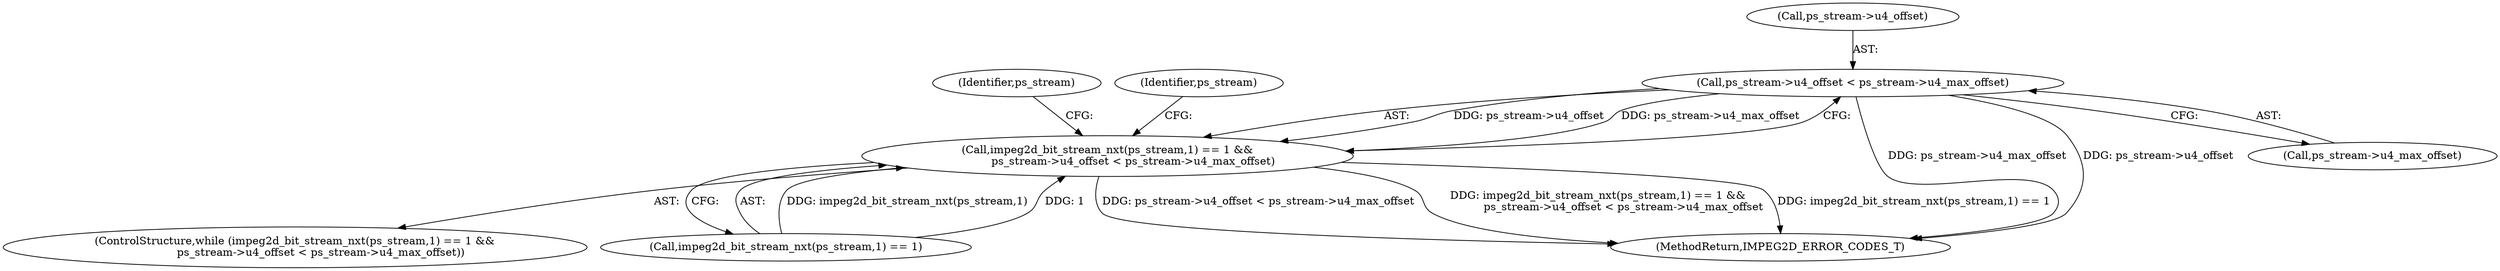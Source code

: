 digraph "0_Android_ffab15eb80630dc799eb410855c93525b75233c3_5@pointer" {
"1000231" [label="(Call,ps_stream->u4_offset < ps_stream->u4_max_offset)"];
"1000225" [label="(Call,impeg2d_bit_stream_nxt(ps_stream,1) == 1 &&\n               ps_stream->u4_offset < ps_stream->u4_max_offset)"];
"1000226" [label="(Call,impeg2d_bit_stream_nxt(ps_stream,1) == 1)"];
"1000225" [label="(Call,impeg2d_bit_stream_nxt(ps_stream,1) == 1 &&\n               ps_stream->u4_offset < ps_stream->u4_max_offset)"];
"1000240" [label="(Identifier,ps_stream)"];
"1000231" [label="(Call,ps_stream->u4_offset < ps_stream->u4_max_offset)"];
"1000224" [label="(ControlStructure,while (impeg2d_bit_stream_nxt(ps_stream,1) == 1 &&\n               ps_stream->u4_offset < ps_stream->u4_max_offset))"];
"1000243" [label="(Identifier,ps_stream)"];
"1000304" [label="(MethodReturn,IMPEG2D_ERROR_CODES_T)"];
"1000235" [label="(Call,ps_stream->u4_max_offset)"];
"1000232" [label="(Call,ps_stream->u4_offset)"];
"1000231" -> "1000225"  [label="AST: "];
"1000231" -> "1000235"  [label="CFG: "];
"1000232" -> "1000231"  [label="AST: "];
"1000235" -> "1000231"  [label="AST: "];
"1000225" -> "1000231"  [label="CFG: "];
"1000231" -> "1000304"  [label="DDG: ps_stream->u4_max_offset"];
"1000231" -> "1000304"  [label="DDG: ps_stream->u4_offset"];
"1000231" -> "1000225"  [label="DDG: ps_stream->u4_offset"];
"1000231" -> "1000225"  [label="DDG: ps_stream->u4_max_offset"];
"1000225" -> "1000224"  [label="AST: "];
"1000225" -> "1000226"  [label="CFG: "];
"1000226" -> "1000225"  [label="AST: "];
"1000240" -> "1000225"  [label="CFG: "];
"1000243" -> "1000225"  [label="CFG: "];
"1000225" -> "1000304"  [label="DDG: ps_stream->u4_offset < ps_stream->u4_max_offset"];
"1000225" -> "1000304"  [label="DDG: impeg2d_bit_stream_nxt(ps_stream,1) == 1 &&\n               ps_stream->u4_offset < ps_stream->u4_max_offset"];
"1000225" -> "1000304"  [label="DDG: impeg2d_bit_stream_nxt(ps_stream,1) == 1"];
"1000226" -> "1000225"  [label="DDG: impeg2d_bit_stream_nxt(ps_stream,1)"];
"1000226" -> "1000225"  [label="DDG: 1"];
}
